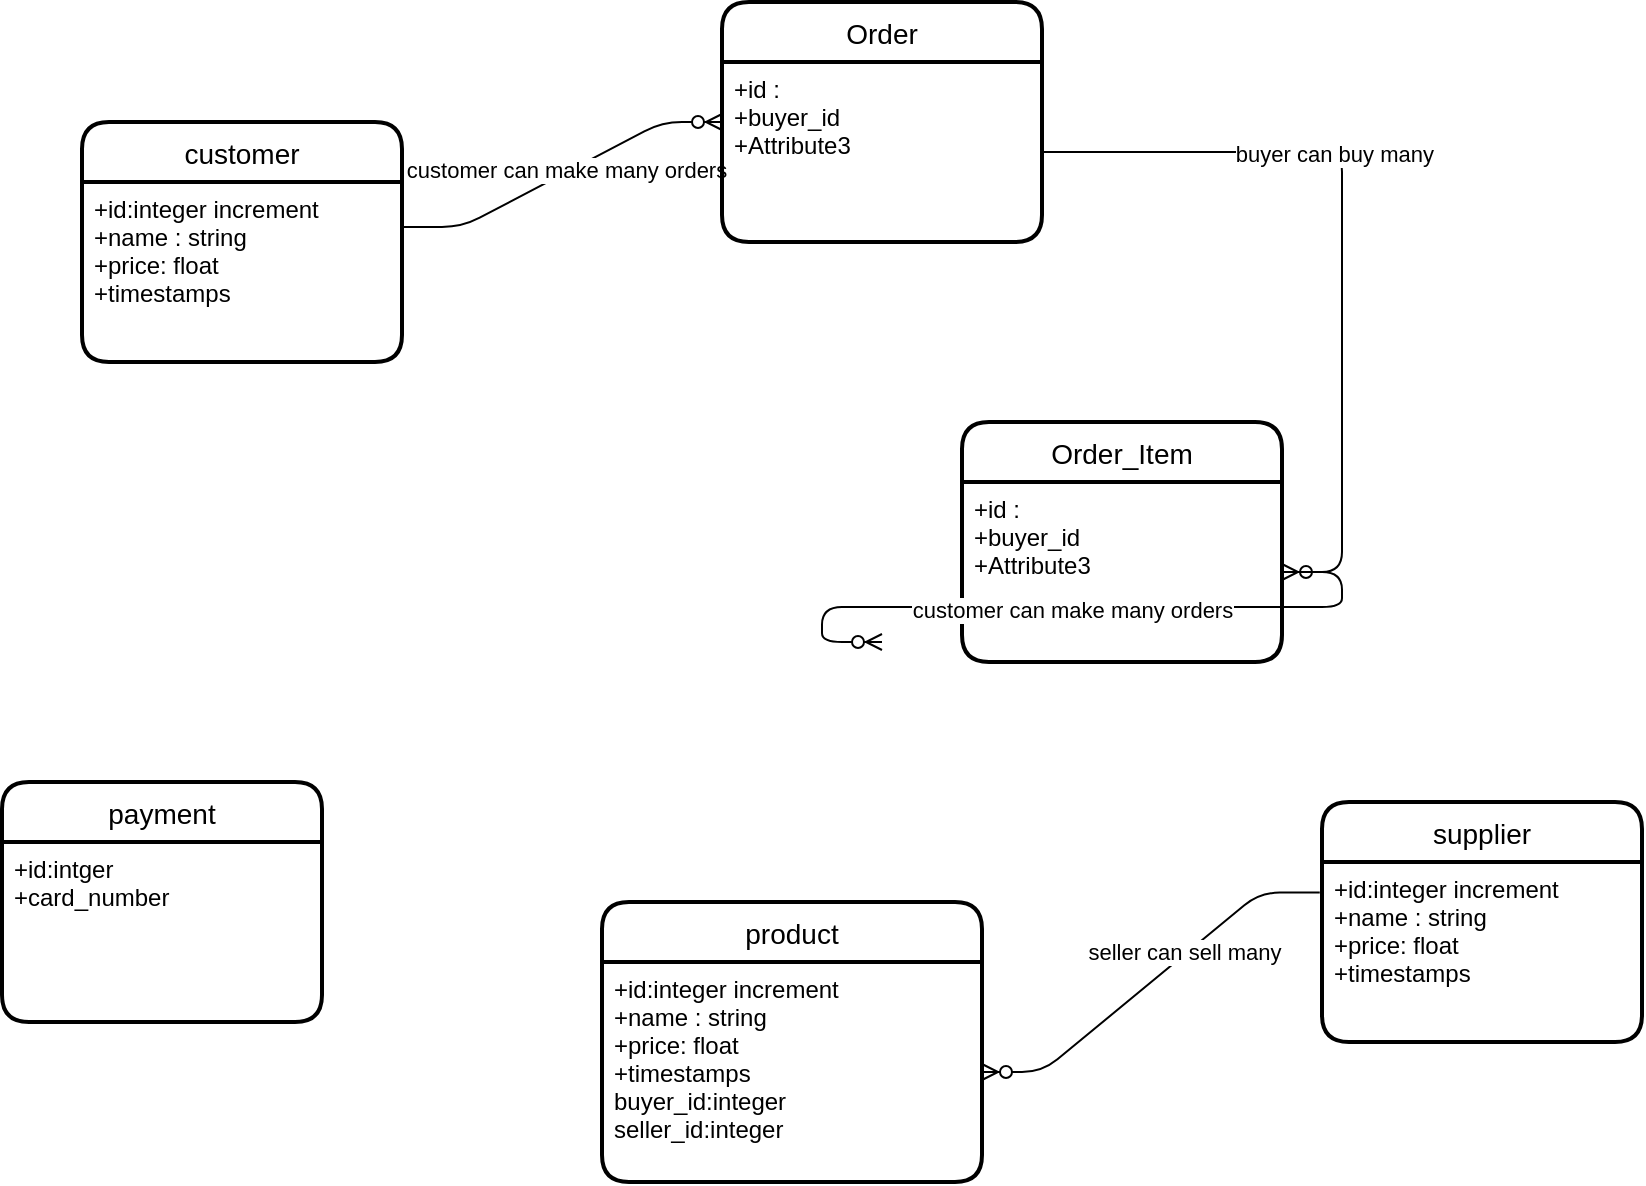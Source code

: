 <mxfile>
    <diagram id="gn4HejHkgA9ROrAIEXJX" name="ecommerce entties">
        <mxGraphModel dx="878" dy="1860" grid="1" gridSize="10" guides="1" tooltips="1" connect="1" arrows="1" fold="1" page="1" pageScale="1" pageWidth="850" pageHeight="1100" math="0" shadow="0">
            <root>
                <mxCell id="0"/>
                <mxCell id="1" parent="0"/>
                <mxCell id="2" value="product" style="swimlane;childLayout=stackLayout;horizontal=1;startSize=30;horizontalStack=0;rounded=1;fontSize=14;fontStyle=0;strokeWidth=2;resizeParent=0;resizeLast=1;shadow=0;dashed=0;align=center;" parent="1" vertex="1">
                    <mxGeometry x="390" y="270" width="190" height="140" as="geometry">
                        <mxRectangle x="490" y="160" width="80" height="30" as="alternateBounds"/>
                    </mxGeometry>
                </mxCell>
                <mxCell id="3" value="+id:integer increment&#10;+name : string &#10;+price: float&#10;+timestamps&#10;buyer_id:integer&#10;seller_id:integer" style="align=left;strokeColor=none;fillColor=none;spacingLeft=4;fontSize=12;verticalAlign=top;resizable=0;rotatable=0;part=1;" parent="2" vertex="1">
                    <mxGeometry y="30" width="190" height="110" as="geometry"/>
                </mxCell>
                <mxCell id="4" value="customer" style="swimlane;childLayout=stackLayout;horizontal=1;startSize=30;horizontalStack=0;rounded=1;fontSize=14;fontStyle=0;strokeWidth=2;resizeParent=0;resizeLast=1;shadow=0;dashed=0;align=center;" parent="1" vertex="1">
                    <mxGeometry x="130" y="-120" width="160" height="120" as="geometry"/>
                </mxCell>
                <mxCell id="5" value="+id:integer increment&#10;+name : string &#10;+price: float&#10;+timestamps&#10;" style="align=left;strokeColor=none;fillColor=none;spacingLeft=4;fontSize=12;verticalAlign=top;resizable=0;rotatable=0;part=1;" parent="4" vertex="1">
                    <mxGeometry y="30" width="160" height="90" as="geometry"/>
                </mxCell>
                <mxCell id="6" value="supplier" style="swimlane;childLayout=stackLayout;horizontal=1;startSize=30;horizontalStack=0;rounded=1;fontSize=14;fontStyle=0;strokeWidth=2;resizeParent=0;resizeLast=1;shadow=0;dashed=0;align=center;" parent="1" vertex="1">
                    <mxGeometry x="750" y="220" width="160" height="120" as="geometry"/>
                </mxCell>
                <mxCell id="7" value="+id:integer increment&#10;+name : string &#10;+price: float&#10;+timestamps" style="align=left;strokeColor=none;fillColor=none;spacingLeft=4;fontSize=12;verticalAlign=top;resizable=0;rotatable=0;part=1;" parent="6" vertex="1">
                    <mxGeometry y="30" width="160" height="90" as="geometry"/>
                </mxCell>
                <mxCell id="8" value="" style="edgeStyle=entityRelationEdgeStyle;fontSize=12;html=1;endArrow=ERzeroToMany;endFill=1;exitX=1;exitY=0.25;exitDx=0;exitDy=0;entryX=0;entryY=0.5;entryDx=0;entryDy=0;" parent="1" source="5" target="16" edge="1">
                    <mxGeometry width="100" height="100" relative="1" as="geometry">
                        <mxPoint x="130" y="510" as="sourcePoint"/>
                        <mxPoint x="230" y="410" as="targetPoint"/>
                    </mxGeometry>
                </mxCell>
                <mxCell id="5eaTlHH7le9OyDMKDw0b-26" value="customer can make many orders" style="edgeLabel;html=1;align=center;verticalAlign=middle;resizable=0;points=[];" vertex="1" connectable="0" parent="8">
                    <mxGeometry x="0.027" y="1" relative="1" as="geometry">
                        <mxPoint as="offset"/>
                    </mxGeometry>
                </mxCell>
                <mxCell id="11" value="" style="edgeStyle=entityRelationEdgeStyle;fontSize=12;html=1;endArrow=ERzeroToMany;endFill=1;exitX=-0.007;exitY=0.17;exitDx=0;exitDy=0;exitPerimeter=0;" parent="1" source="7" target="3" edge="1">
                    <mxGeometry width="100" height="100" relative="1" as="geometry">
                        <mxPoint x="500.0" y="355" as="sourcePoint"/>
                        <mxPoint x="650" y="365" as="targetPoint"/>
                    </mxGeometry>
                </mxCell>
                <mxCell id="12" value="seller can sell many" style="edgeLabel;html=1;align=center;verticalAlign=middle;resizable=0;points=[];" parent="11" vertex="1" connectable="0">
                    <mxGeometry x="-0.225" y="-1" relative="1" as="geometry">
                        <mxPoint as="offset"/>
                    </mxGeometry>
                </mxCell>
                <mxCell id="13" value="payment" style="swimlane;childLayout=stackLayout;horizontal=1;startSize=30;horizontalStack=0;rounded=1;fontSize=14;fontStyle=0;strokeWidth=2;resizeParent=0;resizeLast=1;shadow=0;dashed=0;align=center;" parent="1" vertex="1">
                    <mxGeometry x="90" y="210" width="160" height="120" as="geometry"/>
                </mxCell>
                <mxCell id="14" value="+id:intger&#10;+card_number" style="align=left;strokeColor=none;fillColor=none;spacingLeft=4;fontSize=12;verticalAlign=top;resizable=0;rotatable=0;part=1;" parent="13" vertex="1">
                    <mxGeometry y="30" width="160" height="90" as="geometry"/>
                </mxCell>
                <mxCell id="16" value="Order" style="swimlane;childLayout=stackLayout;horizontal=1;startSize=30;horizontalStack=0;rounded=1;fontSize=14;fontStyle=0;strokeWidth=2;resizeParent=0;resizeLast=1;shadow=0;dashed=0;align=center;" parent="1" vertex="1">
                    <mxGeometry x="450" y="-180" width="160" height="120" as="geometry"/>
                </mxCell>
                <mxCell id="17" value="+id : &#10;+buyer_id&#10;+Attribute3" style="align=left;strokeColor=none;fillColor=none;spacingLeft=4;fontSize=12;verticalAlign=top;resizable=0;rotatable=0;part=1;" parent="16" vertex="1">
                    <mxGeometry y="30" width="160" height="90" as="geometry"/>
                </mxCell>
                <mxCell id="5eaTlHH7le9OyDMKDw0b-21" value="Order_Item" style="swimlane;childLayout=stackLayout;horizontal=1;startSize=30;horizontalStack=0;rounded=1;fontSize=14;fontStyle=0;strokeWidth=2;resizeParent=0;resizeLast=1;shadow=0;dashed=0;align=center;" vertex="1" parent="1">
                    <mxGeometry x="570" y="30" width="160" height="120" as="geometry"/>
                </mxCell>
                <mxCell id="5eaTlHH7le9OyDMKDw0b-22" value="+id : &#10;+buyer_id&#10;+Attribute3" style="align=left;strokeColor=none;fillColor=none;spacingLeft=4;fontSize=12;verticalAlign=top;resizable=0;rotatable=0;part=1;" vertex="1" parent="5eaTlHH7le9OyDMKDw0b-21">
                    <mxGeometry y="30" width="160" height="90" as="geometry"/>
                </mxCell>
                <mxCell id="5eaTlHH7le9OyDMKDw0b-24" value="" style="edgeStyle=entityRelationEdgeStyle;fontSize=12;html=1;endArrow=ERzeroToMany;endFill=1;" edge="1" parent="1" source="17" target="5eaTlHH7le9OyDMKDw0b-22">
                    <mxGeometry width="100" height="100" relative="1" as="geometry">
                        <mxPoint x="320" y="120" as="sourcePoint"/>
                        <mxPoint x="460" y="127.5" as="targetPoint"/>
                    </mxGeometry>
                </mxCell>
                <mxCell id="5eaTlHH7le9OyDMKDw0b-25" value="buyer can buy many&amp;nbsp;&amp;nbsp;" style="edgeLabel;html=1;align=center;verticalAlign=middle;resizable=0;points=[];" vertex="1" connectable="0" parent="5eaTlHH7le9OyDMKDw0b-24">
                    <mxGeometry x="-0.225" y="-1" relative="1" as="geometry">
                        <mxPoint as="offset"/>
                    </mxGeometry>
                </mxCell>
                <mxCell id="5eaTlHH7le9OyDMKDw0b-27" value="" style="edgeStyle=entityRelationEdgeStyle;fontSize=12;html=1;endArrow=ERzeroToMany;endFill=1;entryX=0;entryY=0.5;entryDx=0;entryDy=0;" edge="1" parent="1" source="5eaTlHH7le9OyDMKDw0b-22">
                    <mxGeometry width="100" height="100" relative="1" as="geometry">
                        <mxPoint x="370" y="192.5" as="sourcePoint"/>
                        <mxPoint x="530" y="140" as="targetPoint"/>
                    </mxGeometry>
                </mxCell>
                <mxCell id="5eaTlHH7le9OyDMKDw0b-28" value="customer can make many orders" style="edgeLabel;html=1;align=center;verticalAlign=middle;resizable=0;points=[];" vertex="1" connectable="0" parent="5eaTlHH7le9OyDMKDw0b-27">
                    <mxGeometry x="0.027" y="1" relative="1" as="geometry">
                        <mxPoint as="offset"/>
                    </mxGeometry>
                </mxCell>
            </root>
        </mxGraphModel>
    </diagram>
    <diagram id="GoGZILDpdITUh-rE-Y_g" name="ecommerce database tables">
        <mxGraphModel dx="1033" dy="894" grid="1" gridSize="10" guides="1" tooltips="1" connect="1" arrows="1" fold="1" page="1" pageScale="1" pageWidth="850" pageHeight="1100" math="0" shadow="0">
            <root>
                <mxCell id="6vgU7uGLB46aR96FiZU1-0"/>
                <mxCell id="6vgU7uGLB46aR96FiZU1-1" parent="6vgU7uGLB46aR96FiZU1-0"/>
                <mxCell id="6AGLTB10CCBG4TourJZE-0" value="Customer" style="shape=table;startSize=30;container=1;collapsible=1;childLayout=tableLayout;fixedRows=1;rowLines=0;fontStyle=1;align=center;resizeLast=1;" vertex="1" parent="6vgU7uGLB46aR96FiZU1-1">
                    <mxGeometry x="60" y="230" width="180" height="160" as="geometry"/>
                </mxCell>
                <mxCell id="6AGLTB10CCBG4TourJZE-1" value="" style="shape=partialRectangle;collapsible=0;dropTarget=0;pointerEvents=0;fillColor=none;top=0;left=0;bottom=1;right=0;points=[[0,0.5],[1,0.5]];portConstraint=eastwest;" vertex="1" parent="6AGLTB10CCBG4TourJZE-0">
                    <mxGeometry y="30" width="180" height="30" as="geometry"/>
                </mxCell>
                <mxCell id="6AGLTB10CCBG4TourJZE-2" value="PK" style="shape=partialRectangle;connectable=0;fillColor=none;top=0;left=0;bottom=0;right=0;fontStyle=1;overflow=hidden;" vertex="1" parent="6AGLTB10CCBG4TourJZE-1">
                    <mxGeometry width="30" height="30" as="geometry">
                        <mxRectangle width="30" height="30" as="alternateBounds"/>
                    </mxGeometry>
                </mxCell>
                <mxCell id="6AGLTB10CCBG4TourJZE-3" value="CustomerID (nchar(5))" style="shape=partialRectangle;connectable=0;fillColor=none;top=0;left=0;bottom=0;right=0;align=left;spacingLeft=6;fontStyle=5;overflow=hidden;" vertex="1" parent="6AGLTB10CCBG4TourJZE-1">
                    <mxGeometry x="30" width="150" height="30" as="geometry">
                        <mxRectangle width="150" height="30" as="alternateBounds"/>
                    </mxGeometry>
                </mxCell>
                <mxCell id="6AGLTB10CCBG4TourJZE-4" value="" style="shape=partialRectangle;collapsible=0;dropTarget=0;pointerEvents=0;fillColor=none;top=0;left=0;bottom=0;right=0;points=[[0,0.5],[1,0.5]];portConstraint=eastwest;" vertex="1" parent="6AGLTB10CCBG4TourJZE-0">
                    <mxGeometry y="60" width="180" height="30" as="geometry"/>
                </mxCell>
                <mxCell id="6AGLTB10CCBG4TourJZE-5" value="" style="shape=partialRectangle;connectable=0;fillColor=none;top=0;left=0;bottom=0;right=0;editable=1;overflow=hidden;" vertex="1" parent="6AGLTB10CCBG4TourJZE-4">
                    <mxGeometry width="30" height="30" as="geometry">
                        <mxRectangle width="30" height="30" as="alternateBounds"/>
                    </mxGeometry>
                </mxCell>
                <mxCell id="6AGLTB10CCBG4TourJZE-6" value="Row 1" style="shape=partialRectangle;connectable=0;fillColor=none;top=0;left=0;bottom=0;right=0;align=left;spacingLeft=6;overflow=hidden;" vertex="1" parent="6AGLTB10CCBG4TourJZE-4">
                    <mxGeometry x="30" width="150" height="30" as="geometry">
                        <mxRectangle width="150" height="30" as="alternateBounds"/>
                    </mxGeometry>
                </mxCell>
                <mxCell id="6AGLTB10CCBG4TourJZE-7" value="" style="shape=partialRectangle;collapsible=0;dropTarget=0;pointerEvents=0;fillColor=none;top=0;left=0;bottom=0;right=0;points=[[0,0.5],[1,0.5]];portConstraint=eastwest;" vertex="1" parent="6AGLTB10CCBG4TourJZE-0">
                    <mxGeometry y="90" width="180" height="30" as="geometry"/>
                </mxCell>
                <mxCell id="6AGLTB10CCBG4TourJZE-8" value="" style="shape=partialRectangle;connectable=0;fillColor=none;top=0;left=0;bottom=0;right=0;editable=1;overflow=hidden;" vertex="1" parent="6AGLTB10CCBG4TourJZE-7">
                    <mxGeometry width="30" height="30" as="geometry">
                        <mxRectangle width="30" height="30" as="alternateBounds"/>
                    </mxGeometry>
                </mxCell>
                <mxCell id="6AGLTB10CCBG4TourJZE-9" value="Row 2" style="shape=partialRectangle;connectable=0;fillColor=none;top=0;left=0;bottom=0;right=0;align=left;spacingLeft=6;overflow=hidden;" vertex="1" parent="6AGLTB10CCBG4TourJZE-7">
                    <mxGeometry x="30" width="150" height="30" as="geometry">
                        <mxRectangle width="150" height="30" as="alternateBounds"/>
                    </mxGeometry>
                </mxCell>
                <mxCell id="6AGLTB10CCBG4TourJZE-10" value="" style="shape=partialRectangle;collapsible=0;dropTarget=0;pointerEvents=0;fillColor=none;top=0;left=0;bottom=0;right=0;points=[[0,0.5],[1,0.5]];portConstraint=eastwest;" vertex="1" parent="6AGLTB10CCBG4TourJZE-0">
                    <mxGeometry y="120" width="180" height="30" as="geometry"/>
                </mxCell>
                <mxCell id="6AGLTB10CCBG4TourJZE-11" value="" style="shape=partialRectangle;connectable=0;fillColor=none;top=0;left=0;bottom=0;right=0;editable=1;overflow=hidden;" vertex="1" parent="6AGLTB10CCBG4TourJZE-10">
                    <mxGeometry width="30" height="30" as="geometry">
                        <mxRectangle width="30" height="30" as="alternateBounds"/>
                    </mxGeometry>
                </mxCell>
                <mxCell id="6AGLTB10CCBG4TourJZE-12" value="Row 3" style="shape=partialRectangle;connectable=0;fillColor=none;top=0;left=0;bottom=0;right=0;align=left;spacingLeft=6;overflow=hidden;" vertex="1" parent="6AGLTB10CCBG4TourJZE-10">
                    <mxGeometry x="30" width="150" height="30" as="geometry">
                        <mxRectangle width="150" height="30" as="alternateBounds"/>
                    </mxGeometry>
                </mxCell>
                <mxCell id="6AGLTB10CCBG4TourJZE-13" value="Table" style="shape=table;startSize=30;container=1;collapsible=1;childLayout=tableLayout;fixedRows=1;rowLines=0;fontStyle=1;align=center;resizeLast=1;" vertex="1" parent="6vgU7uGLB46aR96FiZU1-1">
                    <mxGeometry x="420" y="240" width="180" height="160" as="geometry"/>
                </mxCell>
                <mxCell id="6AGLTB10CCBG4TourJZE-14" value="" style="shape=partialRectangle;collapsible=0;dropTarget=0;pointerEvents=0;fillColor=none;top=0;left=0;bottom=1;right=0;points=[[0,0.5],[1,0.5]];portConstraint=eastwest;" vertex="1" parent="6AGLTB10CCBG4TourJZE-13">
                    <mxGeometry y="30" width="180" height="30" as="geometry"/>
                </mxCell>
                <mxCell id="6AGLTB10CCBG4TourJZE-15" value="PK" style="shape=partialRectangle;connectable=0;fillColor=none;top=0;left=0;bottom=0;right=0;fontStyle=1;overflow=hidden;" vertex="1" parent="6AGLTB10CCBG4TourJZE-14">
                    <mxGeometry width="30" height="30" as="geometry">
                        <mxRectangle width="30" height="30" as="alternateBounds"/>
                    </mxGeometry>
                </mxCell>
                <mxCell id="6AGLTB10CCBG4TourJZE-16" value="UniqueID" style="shape=partialRectangle;connectable=0;fillColor=none;top=0;left=0;bottom=0;right=0;align=left;spacingLeft=6;fontStyle=5;overflow=hidden;" vertex="1" parent="6AGLTB10CCBG4TourJZE-14">
                    <mxGeometry x="30" width="150" height="30" as="geometry">
                        <mxRectangle width="150" height="30" as="alternateBounds"/>
                    </mxGeometry>
                </mxCell>
                <mxCell id="6AGLTB10CCBG4TourJZE-17" value="" style="shape=partialRectangle;collapsible=0;dropTarget=0;pointerEvents=0;fillColor=none;top=0;left=0;bottom=0;right=0;points=[[0,0.5],[1,0.5]];portConstraint=eastwest;" vertex="1" parent="6AGLTB10CCBG4TourJZE-13">
                    <mxGeometry y="60" width="180" height="30" as="geometry"/>
                </mxCell>
                <mxCell id="6AGLTB10CCBG4TourJZE-18" value="" style="shape=partialRectangle;connectable=0;fillColor=none;top=0;left=0;bottom=0;right=0;editable=1;overflow=hidden;" vertex="1" parent="6AGLTB10CCBG4TourJZE-17">
                    <mxGeometry width="30" height="30" as="geometry">
                        <mxRectangle width="30" height="30" as="alternateBounds"/>
                    </mxGeometry>
                </mxCell>
                <mxCell id="6AGLTB10CCBG4TourJZE-19" value="Row 1" style="shape=partialRectangle;connectable=0;fillColor=none;top=0;left=0;bottom=0;right=0;align=left;spacingLeft=6;overflow=hidden;" vertex="1" parent="6AGLTB10CCBG4TourJZE-17">
                    <mxGeometry x="30" width="150" height="30" as="geometry">
                        <mxRectangle width="150" height="30" as="alternateBounds"/>
                    </mxGeometry>
                </mxCell>
                <mxCell id="6AGLTB10CCBG4TourJZE-20" value="" style="shape=partialRectangle;collapsible=0;dropTarget=0;pointerEvents=0;fillColor=none;top=0;left=0;bottom=0;right=0;points=[[0,0.5],[1,0.5]];portConstraint=eastwest;" vertex="1" parent="6AGLTB10CCBG4TourJZE-13">
                    <mxGeometry y="90" width="180" height="30" as="geometry"/>
                </mxCell>
                <mxCell id="6AGLTB10CCBG4TourJZE-21" value="" style="shape=partialRectangle;connectable=0;fillColor=none;top=0;left=0;bottom=0;right=0;editable=1;overflow=hidden;" vertex="1" parent="6AGLTB10CCBG4TourJZE-20">
                    <mxGeometry width="30" height="30" as="geometry">
                        <mxRectangle width="30" height="30" as="alternateBounds"/>
                    </mxGeometry>
                </mxCell>
                <mxCell id="6AGLTB10CCBG4TourJZE-22" value="Row 2" style="shape=partialRectangle;connectable=0;fillColor=none;top=0;left=0;bottom=0;right=0;align=left;spacingLeft=6;overflow=hidden;" vertex="1" parent="6AGLTB10CCBG4TourJZE-20">
                    <mxGeometry x="30" width="150" height="30" as="geometry">
                        <mxRectangle width="150" height="30" as="alternateBounds"/>
                    </mxGeometry>
                </mxCell>
                <mxCell id="6AGLTB10CCBG4TourJZE-23" value="" style="shape=partialRectangle;collapsible=0;dropTarget=0;pointerEvents=0;fillColor=none;top=0;left=0;bottom=0;right=0;points=[[0,0.5],[1,0.5]];portConstraint=eastwest;" vertex="1" parent="6AGLTB10CCBG4TourJZE-13">
                    <mxGeometry y="120" width="180" height="30" as="geometry"/>
                </mxCell>
                <mxCell id="6AGLTB10CCBG4TourJZE-24" value="" style="shape=partialRectangle;connectable=0;fillColor=none;top=0;left=0;bottom=0;right=0;editable=1;overflow=hidden;" vertex="1" parent="6AGLTB10CCBG4TourJZE-23">
                    <mxGeometry width="30" height="30" as="geometry">
                        <mxRectangle width="30" height="30" as="alternateBounds"/>
                    </mxGeometry>
                </mxCell>
                <mxCell id="6AGLTB10CCBG4TourJZE-25" value="Row 3" style="shape=partialRectangle;connectable=0;fillColor=none;top=0;left=0;bottom=0;right=0;align=left;spacingLeft=6;overflow=hidden;" vertex="1" parent="6AGLTB10CCBG4TourJZE-23">
                    <mxGeometry x="30" width="150" height="30" as="geometry">
                        <mxRectangle width="150" height="30" as="alternateBounds"/>
                    </mxGeometry>
                </mxCell>
            </root>
        </mxGraphModel>
    </diagram>
</mxfile>